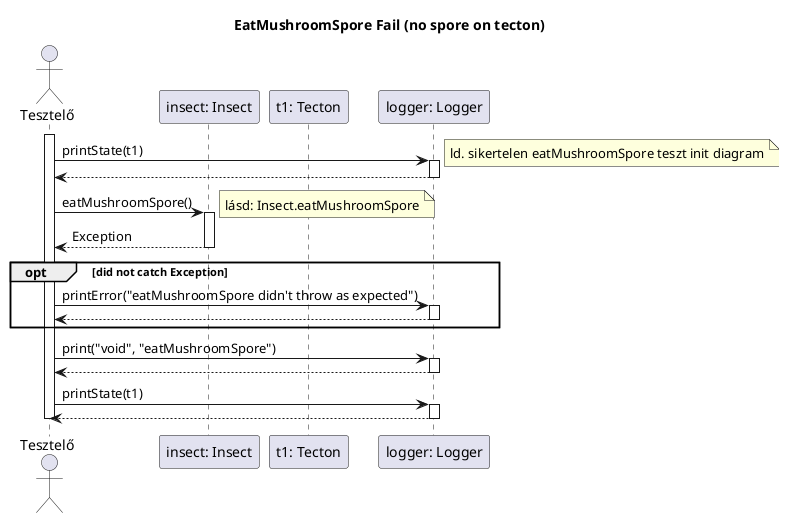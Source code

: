 @startuml test_eatMushroomSpore2

title EatMushroomSpore Fail (no spore on tecton)

actor "Tesztelő" as t
participant "insect: Insect" as i
participant "t1: Tecton" as t1
participant "logger: Logger" as logger

activate t

t -> logger: printState(t1)
note right: ld. sikertelen eatMushroomSpore teszt init diagram
activate logger

t <-- logger
deactivate logger

t -> i: eatMushroomSpore()
activate i
note right: lásd: Insect.eatMushroomSpore

t <-- i: Exception
deactivate i

opt did not catch Exception
	t -> logger: printError("eatMushroomSpore didn't throw as expected")
	activate logger

	t <-- logger
	deactivate logger
end

t -> logger: print("void", "eatMushroomSpore")
activate logger

t <-- logger
deactivate logger

t -> logger: printState(t1)
activate logger
t <-- logger
deactivate logger

deactivate t

@enduml